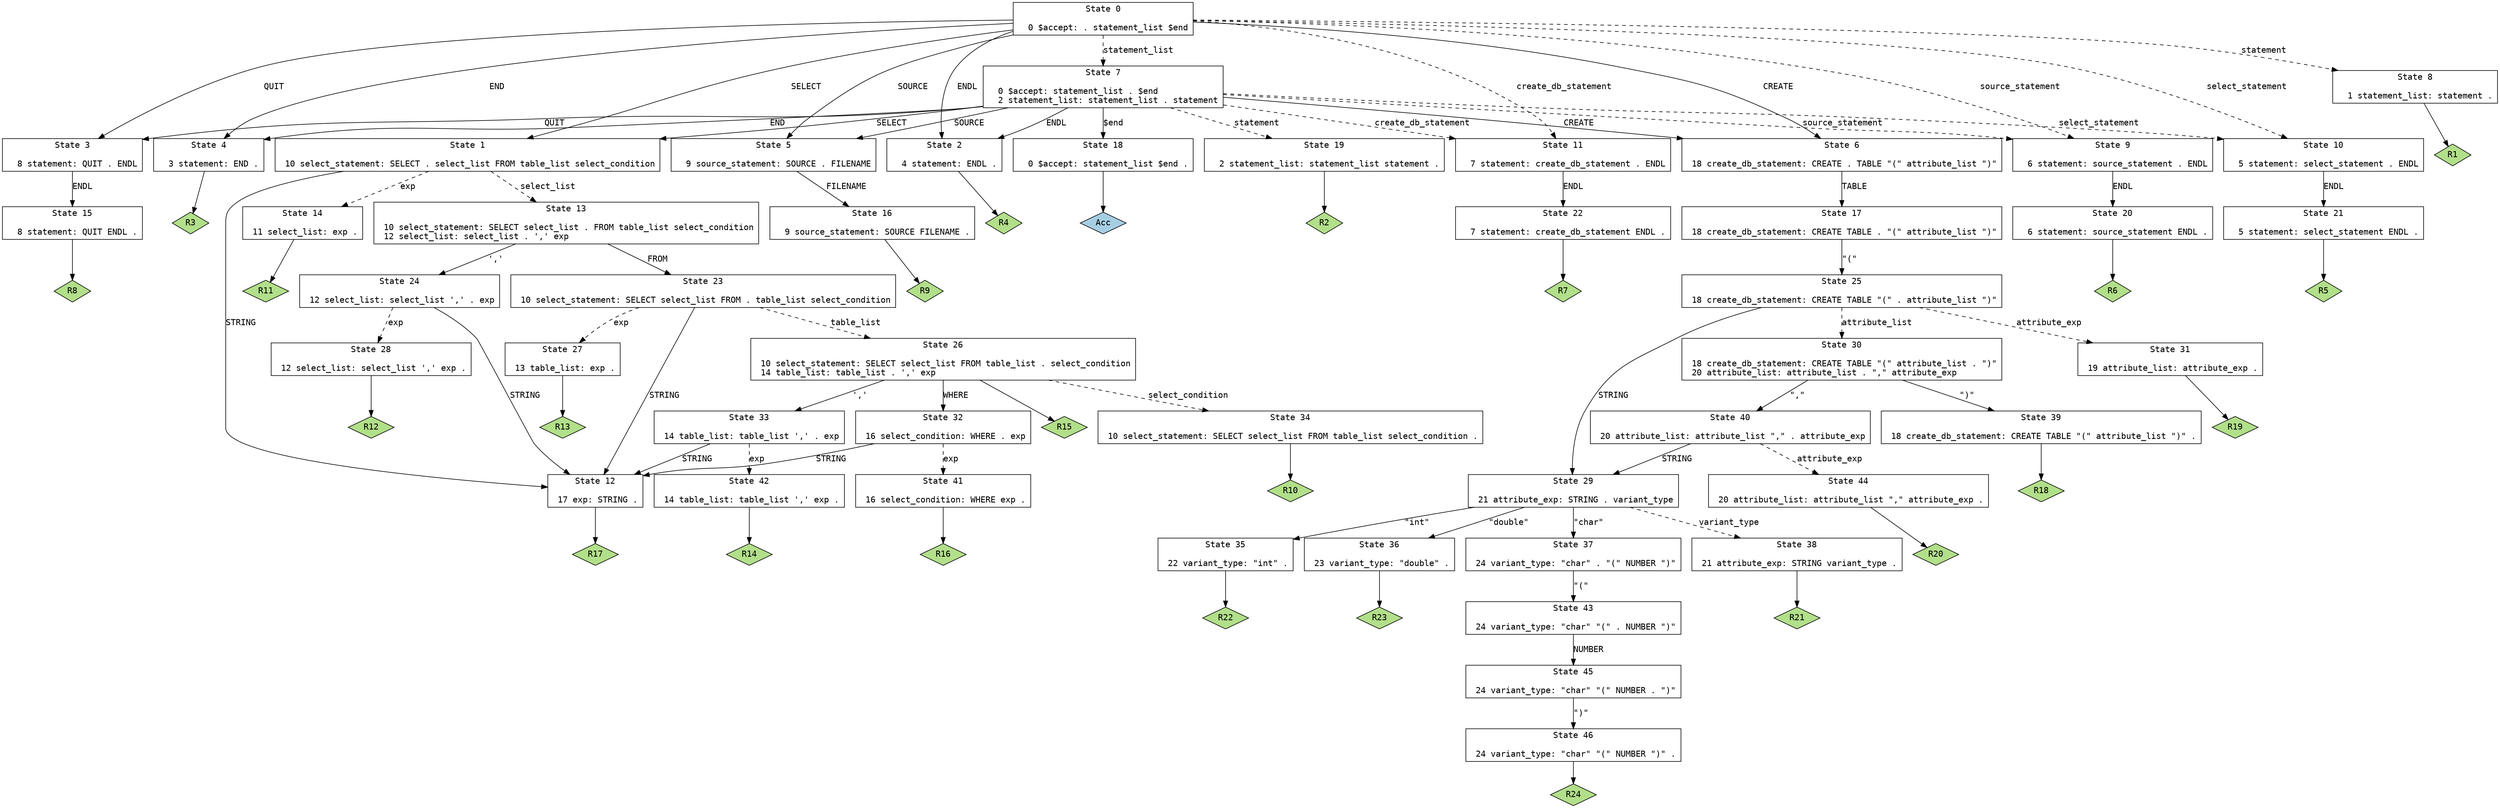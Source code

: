 // Generated by GNU Bison 3.3.2.
// Report bugs to <bug-bison@gnu.org>.
// Home page: <http://www.gnu.org/software/bison/>.

digraph "/Users/chenzhuo/Documents/ZJU/Courses/Grade2b/DBS/DM/compiler/parser.y"
{
  node [fontname = courier, shape = box, colorscheme = paired6]
  edge [fontname = courier]

  0 [label="State 0\n\l  0 $accept: . statement_list $end\l"]
  0 -> 1 [style=solid label="SELECT"]
  0 -> 2 [style=solid label="ENDL"]
  0 -> 3 [style=solid label="QUIT"]
  0 -> 4 [style=solid label="END"]
  0 -> 5 [style=solid label="SOURCE"]
  0 -> 6 [style=solid label="CREATE"]
  0 -> 7 [style=dashed label="statement_list"]
  0 -> 8 [style=dashed label="statement"]
  0 -> 9 [style=dashed label="source_statement"]
  0 -> 10 [style=dashed label="select_statement"]
  0 -> 11 [style=dashed label="create_db_statement"]
  1 [label="State 1\n\l 10 select_statement: SELECT . select_list FROM table_list select_condition\l"]
  1 -> 12 [style=solid label="STRING"]
  1 -> 13 [style=dashed label="select_list"]
  1 -> 14 [style=dashed label="exp"]
  2 [label="State 2\n\l  4 statement: ENDL .\l"]
  2 -> "2R4" [style=solid]
 "2R4" [label="R4", fillcolor=3, shape=diamond, style=filled]
  3 [label="State 3\n\l  8 statement: QUIT . ENDL\l"]
  3 -> 15 [style=solid label="ENDL"]
  4 [label="State 4\n\l  3 statement: END .\l"]
  4 -> "4R3" [style=solid]
 "4R3" [label="R3", fillcolor=3, shape=diamond, style=filled]
  5 [label="State 5\n\l  9 source_statement: SOURCE . FILENAME\l"]
  5 -> 16 [style=solid label="FILENAME"]
  6 [label="State 6\n\l 18 create_db_statement: CREATE . TABLE \"(\" attribute_list \")\"\l"]
  6 -> 17 [style=solid label="TABLE"]
  7 [label="State 7\n\l  0 $accept: statement_list . $end\l  2 statement_list: statement_list . statement\l"]
  7 -> 18 [style=solid label="$end"]
  7 -> 1 [style=solid label="SELECT"]
  7 -> 2 [style=solid label="ENDL"]
  7 -> 3 [style=solid label="QUIT"]
  7 -> 4 [style=solid label="END"]
  7 -> 5 [style=solid label="SOURCE"]
  7 -> 6 [style=solid label="CREATE"]
  7 -> 19 [style=dashed label="statement"]
  7 -> 9 [style=dashed label="source_statement"]
  7 -> 10 [style=dashed label="select_statement"]
  7 -> 11 [style=dashed label="create_db_statement"]
  8 [label="State 8\n\l  1 statement_list: statement .\l"]
  8 -> "8R1" [style=solid]
 "8R1" [label="R1", fillcolor=3, shape=diamond, style=filled]
  9 [label="State 9\n\l  6 statement: source_statement . ENDL\l"]
  9 -> 20 [style=solid label="ENDL"]
  10 [label="State 10\n\l  5 statement: select_statement . ENDL\l"]
  10 -> 21 [style=solid label="ENDL"]
  11 [label="State 11\n\l  7 statement: create_db_statement . ENDL\l"]
  11 -> 22 [style=solid label="ENDL"]
  12 [label="State 12\n\l 17 exp: STRING .\l"]
  12 -> "12R17" [style=solid]
 "12R17" [label="R17", fillcolor=3, shape=diamond, style=filled]
  13 [label="State 13\n\l 10 select_statement: SELECT select_list . FROM table_list select_condition\l 12 select_list: select_list . ',' exp\l"]
  13 -> 23 [style=solid label="FROM"]
  13 -> 24 [style=solid label="','"]
  14 [label="State 14\n\l 11 select_list: exp .\l"]
  14 -> "14R11" [style=solid]
 "14R11" [label="R11", fillcolor=3, shape=diamond, style=filled]
  15 [label="State 15\n\l  8 statement: QUIT ENDL .\l"]
  15 -> "15R8" [style=solid]
 "15R8" [label="R8", fillcolor=3, shape=diamond, style=filled]
  16 [label="State 16\n\l  9 source_statement: SOURCE FILENAME .\l"]
  16 -> "16R9" [style=solid]
 "16R9" [label="R9", fillcolor=3, shape=diamond, style=filled]
  17 [label="State 17\n\l 18 create_db_statement: CREATE TABLE . \"(\" attribute_list \")\"\l"]
  17 -> 25 [style=solid label="\"(\""]
  18 [label="State 18\n\l  0 $accept: statement_list $end .\l"]
  18 -> "18R0" [style=solid]
 "18R0" [label="Acc", fillcolor=1, shape=diamond, style=filled]
  19 [label="State 19\n\l  2 statement_list: statement_list statement .\l"]
  19 -> "19R2" [style=solid]
 "19R2" [label="R2", fillcolor=3, shape=diamond, style=filled]
  20 [label="State 20\n\l  6 statement: source_statement ENDL .\l"]
  20 -> "20R6" [style=solid]
 "20R6" [label="R6", fillcolor=3, shape=diamond, style=filled]
  21 [label="State 21\n\l  5 statement: select_statement ENDL .\l"]
  21 -> "21R5" [style=solid]
 "21R5" [label="R5", fillcolor=3, shape=diamond, style=filled]
  22 [label="State 22\n\l  7 statement: create_db_statement ENDL .\l"]
  22 -> "22R7" [style=solid]
 "22R7" [label="R7", fillcolor=3, shape=diamond, style=filled]
  23 [label="State 23\n\l 10 select_statement: SELECT select_list FROM . table_list select_condition\l"]
  23 -> 12 [style=solid label="STRING"]
  23 -> 26 [style=dashed label="table_list"]
  23 -> 27 [style=dashed label="exp"]
  24 [label="State 24\n\l 12 select_list: select_list ',' . exp\l"]
  24 -> 12 [style=solid label="STRING"]
  24 -> 28 [style=dashed label="exp"]
  25 [label="State 25\n\l 18 create_db_statement: CREATE TABLE \"(\" . attribute_list \")\"\l"]
  25 -> 29 [style=solid label="STRING"]
  25 -> 30 [style=dashed label="attribute_list"]
  25 -> 31 [style=dashed label="attribute_exp"]
  26 [label="State 26\n\l 10 select_statement: SELECT select_list FROM table_list . select_condition\l 14 table_list: table_list . ',' exp\l"]
  26 -> 32 [style=solid label="WHERE"]
  26 -> 33 [style=solid label="','"]
  26 -> 34 [style=dashed label="select_condition"]
  26 -> "26R15" [style=solid]
 "26R15" [label="R15", fillcolor=3, shape=diamond, style=filled]
  27 [label="State 27\n\l 13 table_list: exp .\l"]
  27 -> "27R13" [style=solid]
 "27R13" [label="R13", fillcolor=3, shape=diamond, style=filled]
  28 [label="State 28\n\l 12 select_list: select_list ',' exp .\l"]
  28 -> "28R12" [style=solid]
 "28R12" [label="R12", fillcolor=3, shape=diamond, style=filled]
  29 [label="State 29\n\l 21 attribute_exp: STRING . variant_type\l"]
  29 -> 35 [style=solid label="\"int\""]
  29 -> 36 [style=solid label="\"double\""]
  29 -> 37 [style=solid label="\"char\""]
  29 -> 38 [style=dashed label="variant_type"]
  30 [label="State 30\n\l 18 create_db_statement: CREATE TABLE \"(\" attribute_list . \")\"\l 20 attribute_list: attribute_list . \",\" attribute_exp\l"]
  30 -> 39 [style=solid label="\")\""]
  30 -> 40 [style=solid label="\",\""]
  31 [label="State 31\n\l 19 attribute_list: attribute_exp .\l"]
  31 -> "31R19" [style=solid]
 "31R19" [label="R19", fillcolor=3, shape=diamond, style=filled]
  32 [label="State 32\n\l 16 select_condition: WHERE . exp\l"]
  32 -> 12 [style=solid label="STRING"]
  32 -> 41 [style=dashed label="exp"]
  33 [label="State 33\n\l 14 table_list: table_list ',' . exp\l"]
  33 -> 12 [style=solid label="STRING"]
  33 -> 42 [style=dashed label="exp"]
  34 [label="State 34\n\l 10 select_statement: SELECT select_list FROM table_list select_condition .\l"]
  34 -> "34R10" [style=solid]
 "34R10" [label="R10", fillcolor=3, shape=diamond, style=filled]
  35 [label="State 35\n\l 22 variant_type: \"int\" .\l"]
  35 -> "35R22" [style=solid]
 "35R22" [label="R22", fillcolor=3, shape=diamond, style=filled]
  36 [label="State 36\n\l 23 variant_type: \"double\" .\l"]
  36 -> "36R23" [style=solid]
 "36R23" [label="R23", fillcolor=3, shape=diamond, style=filled]
  37 [label="State 37\n\l 24 variant_type: \"char\" . \"(\" NUMBER \")\"\l"]
  37 -> 43 [style=solid label="\"(\""]
  38 [label="State 38\n\l 21 attribute_exp: STRING variant_type .\l"]
  38 -> "38R21" [style=solid]
 "38R21" [label="R21", fillcolor=3, shape=diamond, style=filled]
  39 [label="State 39\n\l 18 create_db_statement: CREATE TABLE \"(\" attribute_list \")\" .\l"]
  39 -> "39R18" [style=solid]
 "39R18" [label="R18", fillcolor=3, shape=diamond, style=filled]
  40 [label="State 40\n\l 20 attribute_list: attribute_list \",\" . attribute_exp\l"]
  40 -> 29 [style=solid label="STRING"]
  40 -> 44 [style=dashed label="attribute_exp"]
  41 [label="State 41\n\l 16 select_condition: WHERE exp .\l"]
  41 -> "41R16" [style=solid]
 "41R16" [label="R16", fillcolor=3, shape=diamond, style=filled]
  42 [label="State 42\n\l 14 table_list: table_list ',' exp .\l"]
  42 -> "42R14" [style=solid]
 "42R14" [label="R14", fillcolor=3, shape=diamond, style=filled]
  43 [label="State 43\n\l 24 variant_type: \"char\" \"(\" . NUMBER \")\"\l"]
  43 -> 45 [style=solid label="NUMBER"]
  44 [label="State 44\n\l 20 attribute_list: attribute_list \",\" attribute_exp .\l"]
  44 -> "44R20" [style=solid]
 "44R20" [label="R20", fillcolor=3, shape=diamond, style=filled]
  45 [label="State 45\n\l 24 variant_type: \"char\" \"(\" NUMBER . \")\"\l"]
  45 -> 46 [style=solid label="\")\""]
  46 [label="State 46\n\l 24 variant_type: \"char\" \"(\" NUMBER \")\" .\l"]
  46 -> "46R24" [style=solid]
 "46R24" [label="R24", fillcolor=3, shape=diamond, style=filled]
}
